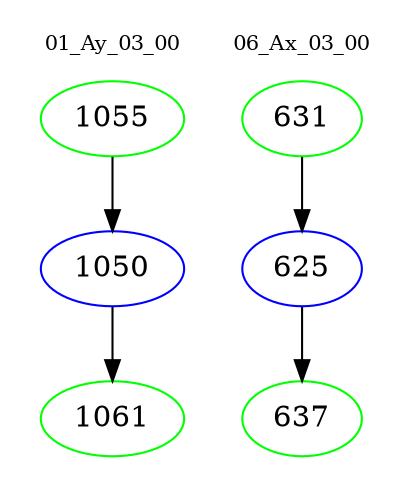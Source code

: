 digraph{
subgraph cluster_0 {
color = white
label = "01_Ay_03_00";
fontsize=10;
T0_1055 [label="1055", color="green"]
T0_1055 -> T0_1050 [color="black"]
T0_1050 [label="1050", color="blue"]
T0_1050 -> T0_1061 [color="black"]
T0_1061 [label="1061", color="green"]
}
subgraph cluster_1 {
color = white
label = "06_Ax_03_00";
fontsize=10;
T1_631 [label="631", color="green"]
T1_631 -> T1_625 [color="black"]
T1_625 [label="625", color="blue"]
T1_625 -> T1_637 [color="black"]
T1_637 [label="637", color="green"]
}
}
